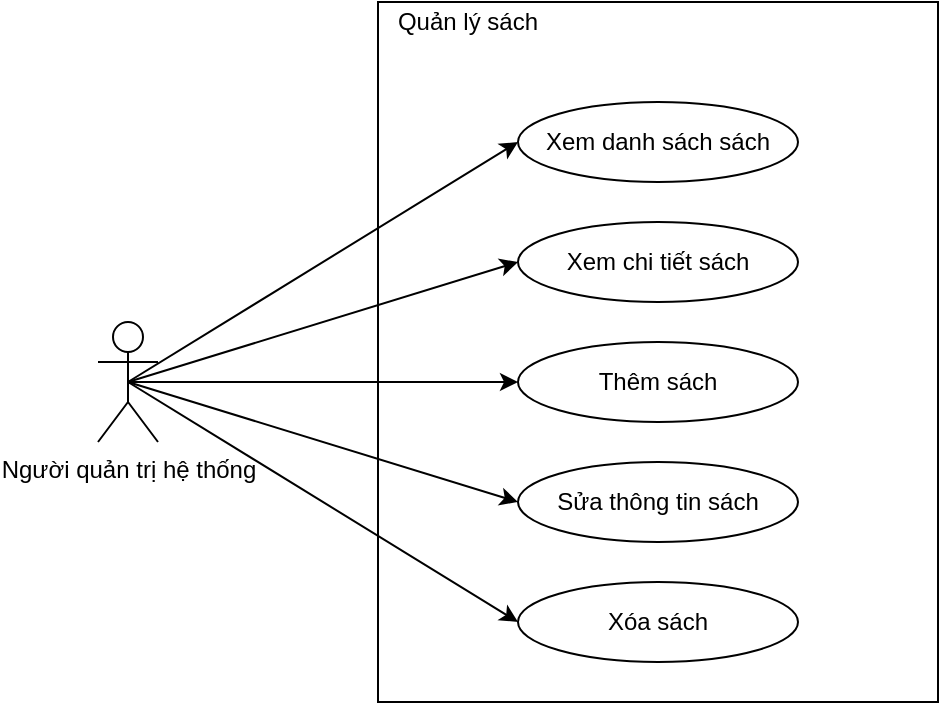 <mxfile version="11.1.4" type="device"><diagram id="GAdgWuxdrXFtBYGRm3BJ" name="Page-1"><mxGraphModel dx="1086" dy="848" grid="0" gridSize="10" guides="1" tooltips="1" connect="1" arrows="1" fold="1" page="0" pageScale="1" pageWidth="850" pageHeight="1100" math="0" shadow="0"><root><mxCell id="0"/><mxCell id="1" parent="0"/><mxCell id="oHe0dQyahq0z2aPq2vie-1" value="" style="rounded=0;whiteSpace=wrap;html=1;" parent="1" vertex="1"><mxGeometry x="310" y="100" width="280" height="350" as="geometry"/></mxCell><mxCell id="oHe0dQyahq0z2aPq2vie-2" value="Quản lý sách" style="text;html=1;strokeColor=none;fillColor=none;align=center;verticalAlign=middle;whiteSpace=wrap;rounded=0;" parent="1" vertex="1"><mxGeometry x="310" y="100" width="90" height="20" as="geometry"/></mxCell><mxCell id="oHe0dQyahq0z2aPq2vie-3" value="Người quản trị hệ thống" style="shape=umlActor;verticalLabelPosition=bottom;labelBackgroundColor=#ffffff;verticalAlign=top;html=1;outlineConnect=0;" parent="1" vertex="1"><mxGeometry x="170" y="260" width="30" height="60" as="geometry"/></mxCell><mxCell id="oHe0dQyahq0z2aPq2vie-4" value="Xem danh sách sách" style="ellipse;whiteSpace=wrap;html=1;" parent="1" vertex="1"><mxGeometry x="380" y="150" width="140" height="40" as="geometry"/></mxCell><mxCell id="oHe0dQyahq0z2aPq2vie-6" value="Xem chi tiết sách" style="ellipse;whiteSpace=wrap;html=1;" parent="1" vertex="1"><mxGeometry x="380" y="210" width="140" height="40" as="geometry"/></mxCell><mxCell id="oHe0dQyahq0z2aPq2vie-7" value="Thêm sách" style="ellipse;whiteSpace=wrap;html=1;" parent="1" vertex="1"><mxGeometry x="380" y="270" width="140" height="40" as="geometry"/></mxCell><mxCell id="oHe0dQyahq0z2aPq2vie-9" value="Sửa thông tin sách" style="ellipse;whiteSpace=wrap;html=1;" parent="1" vertex="1"><mxGeometry x="380" y="330" width="140" height="40" as="geometry"/></mxCell><mxCell id="oHe0dQyahq0z2aPq2vie-12" value="Xóa sách" style="ellipse;whiteSpace=wrap;html=1;" parent="1" vertex="1"><mxGeometry x="380" y="390" width="140" height="40" as="geometry"/></mxCell><mxCell id="oHe0dQyahq0z2aPq2vie-13" value="" style="endArrow=classic;html=1;exitX=0.5;exitY=0.5;exitDx=0;exitDy=0;exitPerimeter=0;entryX=0;entryY=0.5;entryDx=0;entryDy=0;" parent="1" source="oHe0dQyahq0z2aPq2vie-3" target="oHe0dQyahq0z2aPq2vie-4" edge="1"><mxGeometry width="50" height="50" relative="1" as="geometry"><mxPoint x="260" y="260" as="sourcePoint"/><mxPoint x="310" y="210" as="targetPoint"/></mxGeometry></mxCell><mxCell id="oHe0dQyahq0z2aPq2vie-14" value="" style="endArrow=classic;html=1;exitX=0.5;exitY=0.5;exitDx=0;exitDy=0;exitPerimeter=0;entryX=0;entryY=0.5;entryDx=0;entryDy=0;" parent="1" source="oHe0dQyahq0z2aPq2vie-3" target="oHe0dQyahq0z2aPq2vie-6" edge="1"><mxGeometry width="50" height="50" relative="1" as="geometry"><mxPoint x="400" y="300" as="sourcePoint"/><mxPoint x="450" y="250" as="targetPoint"/></mxGeometry></mxCell><mxCell id="oHe0dQyahq0z2aPq2vie-15" value="" style="endArrow=classic;html=1;exitX=0.5;exitY=0.5;exitDx=0;exitDy=0;exitPerimeter=0;entryX=0;entryY=0.5;entryDx=0;entryDy=0;" parent="1" source="oHe0dQyahq0z2aPq2vie-3" target="oHe0dQyahq0z2aPq2vie-7" edge="1"><mxGeometry width="50" height="50" relative="1" as="geometry"><mxPoint x="400" y="300" as="sourcePoint"/><mxPoint x="450" y="250" as="targetPoint"/></mxGeometry></mxCell><mxCell id="oHe0dQyahq0z2aPq2vie-16" value="" style="endArrow=classic;html=1;exitX=0.5;exitY=0.5;exitDx=0;exitDy=0;exitPerimeter=0;entryX=0;entryY=0.5;entryDx=0;entryDy=0;" parent="1" source="oHe0dQyahq0z2aPq2vie-3" target="oHe0dQyahq0z2aPq2vie-9" edge="1"><mxGeometry width="50" height="50" relative="1" as="geometry"><mxPoint x="210" y="400" as="sourcePoint"/><mxPoint x="260" y="350" as="targetPoint"/></mxGeometry></mxCell><mxCell id="oHe0dQyahq0z2aPq2vie-17" value="" style="endArrow=classic;html=1;exitX=0.5;exitY=0.5;exitDx=0;exitDy=0;exitPerimeter=0;entryX=0;entryY=0.5;entryDx=0;entryDy=0;" parent="1" source="oHe0dQyahq0z2aPq2vie-3" target="oHe0dQyahq0z2aPq2vie-12" edge="1"><mxGeometry width="50" height="50" relative="1" as="geometry"><mxPoint x="400" y="300" as="sourcePoint"/><mxPoint x="450" y="250" as="targetPoint"/></mxGeometry></mxCell></root></mxGraphModel></diagram></mxfile>